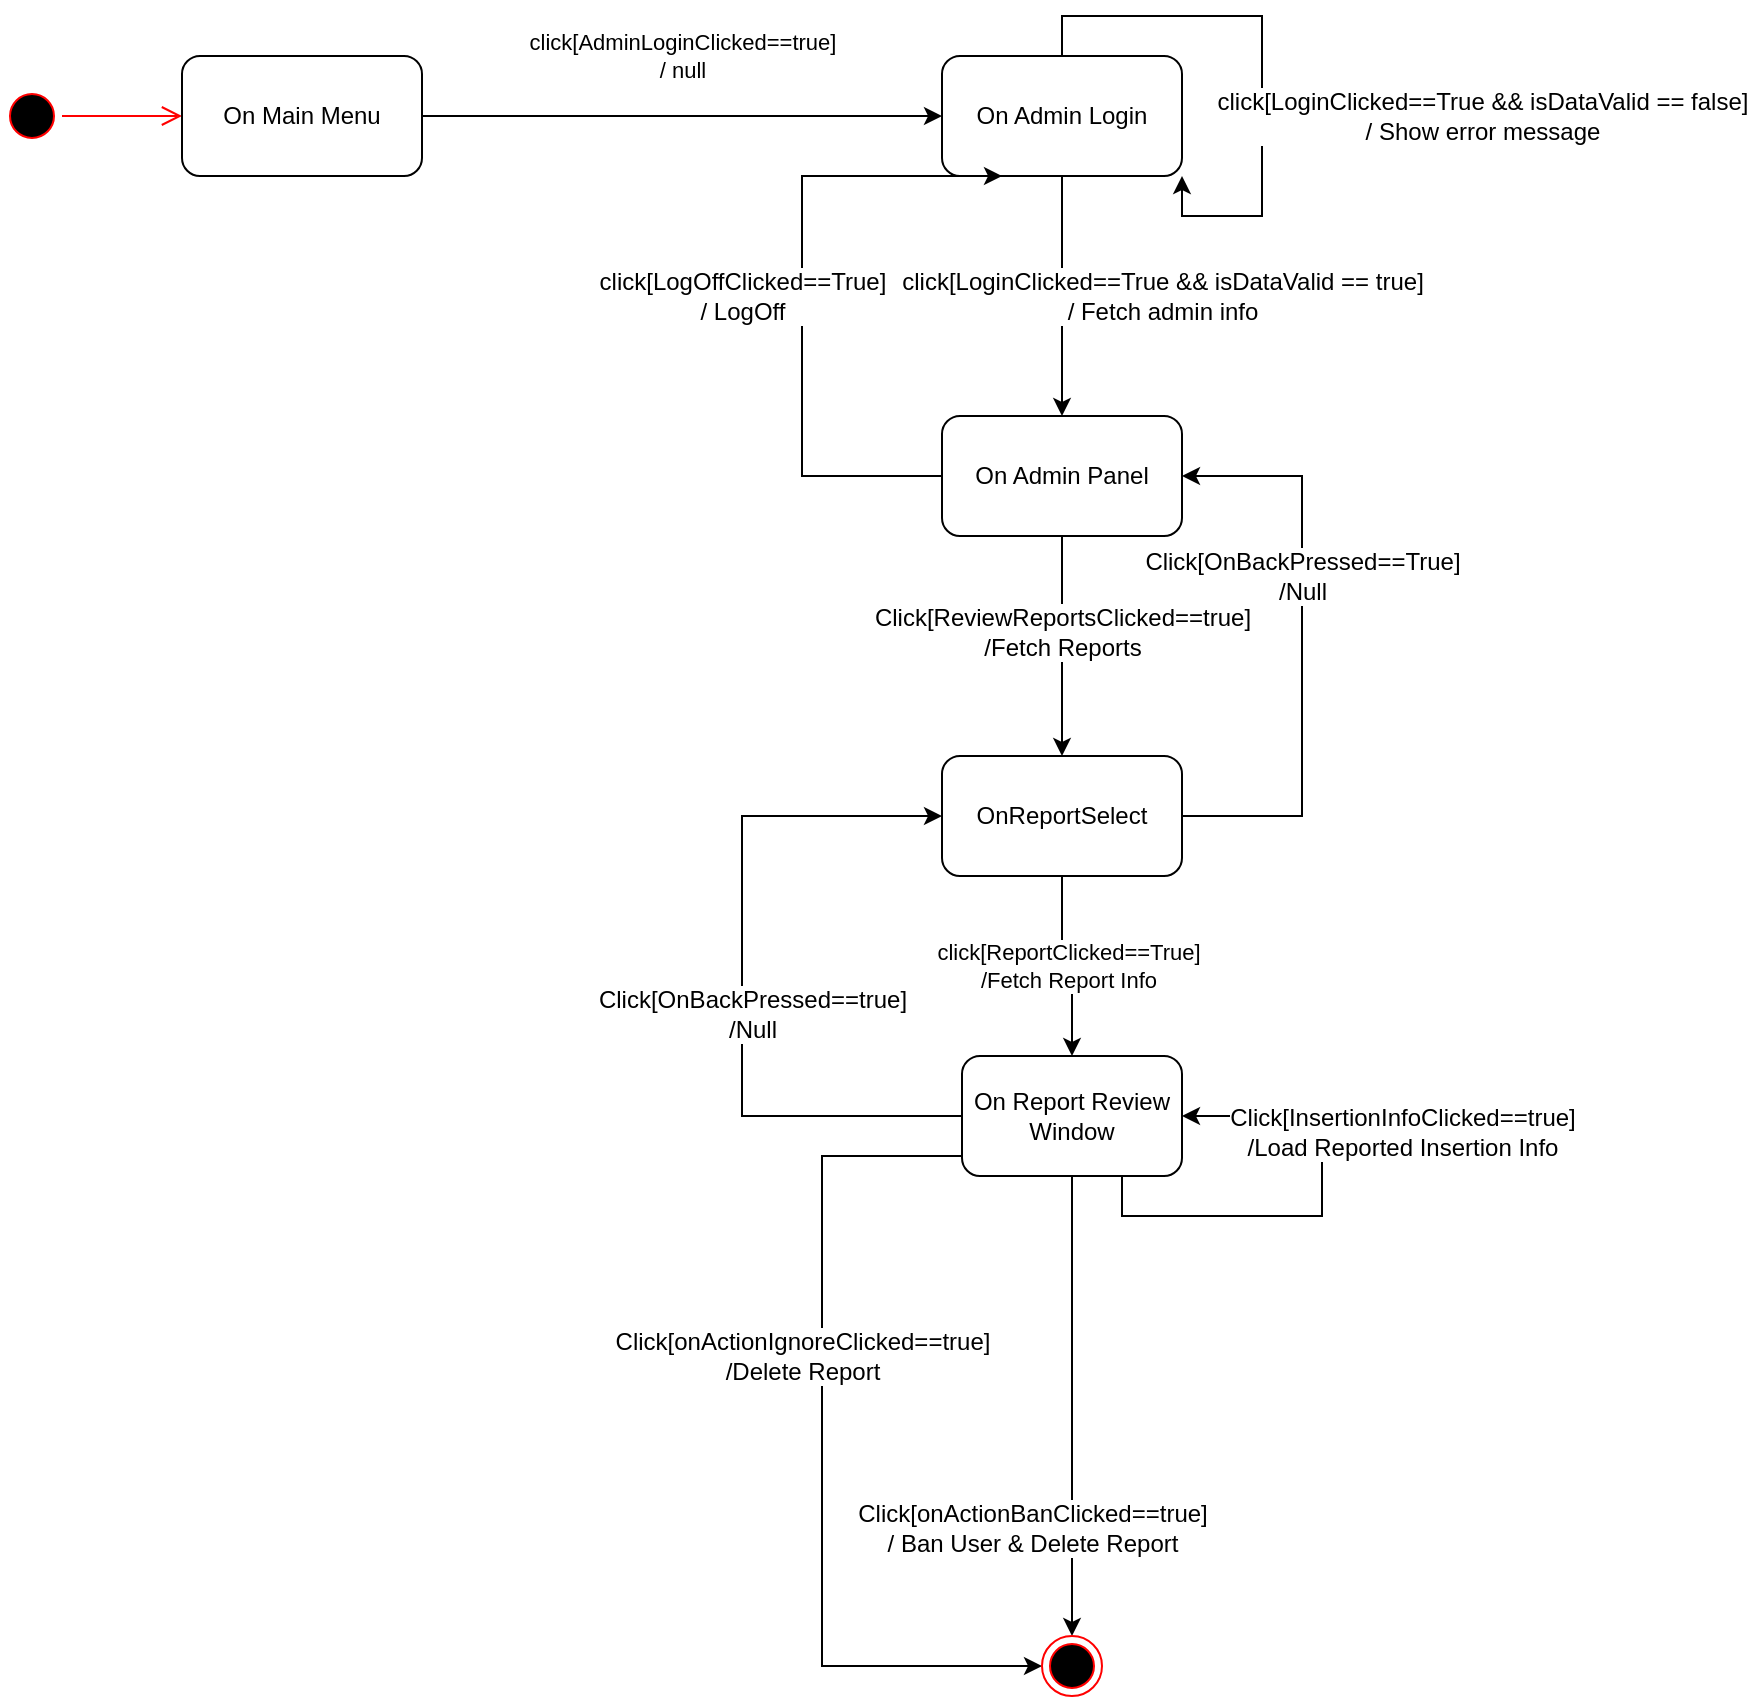 <mxfile version="12.4.3" type="device" pages="1"><diagram id="C95TOgXuj9wVYb7dIQU0" name="Page-1"><mxGraphModel dx="2048" dy="780" grid="1" gridSize="10" guides="1" tooltips="1" connect="1" arrows="1" fold="1" page="1" pageScale="1" pageWidth="827" pageHeight="1169" math="0" shadow="0"><root><mxCell id="0"/><mxCell id="1" parent="0"/><mxCell id="94voG1-HT71qGpbsWAjW-1" value="" style="ellipse;html=1;shape=startState;fillColor=#000000;strokeColor=#ff0000;" vertex="1" parent="1"><mxGeometry x="20" y="55" width="30" height="30" as="geometry"/></mxCell><mxCell id="94voG1-HT71qGpbsWAjW-2" value="" style="edgeStyle=orthogonalEdgeStyle;html=1;verticalAlign=bottom;endArrow=open;endSize=8;strokeColor=#ff0000;entryX=0;entryY=0.5;entryDx=0;entryDy=0;" edge="1" source="94voG1-HT71qGpbsWAjW-1" parent="1" target="94voG1-HT71qGpbsWAjW-3"><mxGeometry relative="1" as="geometry"><mxPoint x="140" y="70" as="targetPoint"/></mxGeometry></mxCell><mxCell id="94voG1-HT71qGpbsWAjW-6" value="click[AdminLoginClicked==true]&lt;br&gt;/ null" style="edgeStyle=orthogonalEdgeStyle;rounded=0;orthogonalLoop=1;jettySize=auto;html=1;entryX=0;entryY=0.5;entryDx=0;entryDy=0;" edge="1" parent="1" source="94voG1-HT71qGpbsWAjW-3" target="94voG1-HT71qGpbsWAjW-5"><mxGeometry y="30" relative="1" as="geometry"><mxPoint as="offset"/></mxGeometry></mxCell><mxCell id="94voG1-HT71qGpbsWAjW-3" value="On Main Menu" style="rounded=1;whiteSpace=wrap;html=1;" vertex="1" parent="1"><mxGeometry x="110" y="40" width="120" height="60" as="geometry"/></mxCell><mxCell id="94voG1-HT71qGpbsWAjW-10" value="&lt;span style=&quot;font-size: 12px&quot;&gt;click[LoginClicked==True &amp;amp;&amp;amp; isDataValid == true]&lt;/span&gt;&lt;br style=&quot;font-size: 12px&quot;&gt;&lt;span style=&quot;font-size: 12px&quot;&gt;/ Fetch admin info&lt;/span&gt;" style="edgeStyle=orthogonalEdgeStyle;rounded=0;orthogonalLoop=1;jettySize=auto;html=1;entryX=0.5;entryY=0;entryDx=0;entryDy=0;" edge="1" parent="1" source="94voG1-HT71qGpbsWAjW-5"><mxGeometry y="50" relative="1" as="geometry"><mxPoint x="550" y="220" as="targetPoint"/><mxPoint as="offset"/></mxGeometry></mxCell><mxCell id="94voG1-HT71qGpbsWAjW-5" value="On Admin Login" style="rounded=1;whiteSpace=wrap;html=1;" vertex="1" parent="1"><mxGeometry x="490" y="40" width="120" height="60" as="geometry"/></mxCell><mxCell id="94voG1-HT71qGpbsWAjW-7" style="edgeStyle=orthogonalEdgeStyle;rounded=0;orthogonalLoop=1;jettySize=auto;html=1;entryX=1;entryY=1;entryDx=0;entryDy=0;" edge="1" parent="1" source="94voG1-HT71qGpbsWAjW-5" target="94voG1-HT71qGpbsWAjW-5"><mxGeometry relative="1" as="geometry"><Array as="points"><mxPoint x="550" y="20"/><mxPoint x="650" y="20"/><mxPoint x="650" y="120"/><mxPoint x="610" y="120"/></Array></mxGeometry></mxCell><mxCell id="94voG1-HT71qGpbsWAjW-8" value="click[LoginClicked==True &amp;amp;&amp;amp; isDataValid == false]&lt;br&gt;/ Show error message" style="text;html=1;align=center;verticalAlign=middle;resizable=0;points=[];;labelBackgroundColor=#ffffff;" vertex="1" connectable="0" parent="94voG1-HT71qGpbsWAjW-7"><mxGeometry x="0.021" y="-3" relative="1" as="geometry"><mxPoint x="113" y="27" as="offset"/></mxGeometry></mxCell><mxCell id="94voG1-HT71qGpbsWAjW-36" style="edgeStyle=orthogonalEdgeStyle;rounded=0;orthogonalLoop=1;jettySize=auto;html=1;entryX=0.25;entryY=1;entryDx=0;entryDy=0;" edge="1" parent="1" source="94voG1-HT71qGpbsWAjW-35" target="94voG1-HT71qGpbsWAjW-5"><mxGeometry relative="1" as="geometry"><Array as="points"><mxPoint x="420" y="250"/><mxPoint x="420" y="100"/></Array></mxGeometry></mxCell><mxCell id="94voG1-HT71qGpbsWAjW-37" value="click[LogOffClicked==True]&lt;br&gt;/ LogOff" style="text;html=1;align=center;verticalAlign=middle;resizable=0;points=[];;labelBackgroundColor=#ffffff;" vertex="1" connectable="0" parent="94voG1-HT71qGpbsWAjW-36"><mxGeometry x="-0.231" y="-3" relative="1" as="geometry"><mxPoint x="-33" y="-37" as="offset"/></mxGeometry></mxCell><mxCell id="94voG1-HT71qGpbsWAjW-39" style="edgeStyle=orthogonalEdgeStyle;rounded=0;orthogonalLoop=1;jettySize=auto;html=1;entryX=0.5;entryY=0;entryDx=0;entryDy=0;" edge="1" parent="1" source="94voG1-HT71qGpbsWAjW-35" target="94voG1-HT71qGpbsWAjW-38"><mxGeometry relative="1" as="geometry"/></mxCell><mxCell id="94voG1-HT71qGpbsWAjW-40" value="Click[ReviewReportsClicked==true]&lt;br&gt;/Fetch Reports" style="text;html=1;align=center;verticalAlign=middle;resizable=0;points=[];;labelBackgroundColor=#ffffff;" vertex="1" connectable="0" parent="94voG1-HT71qGpbsWAjW-39"><mxGeometry x="0.246" y="-1" relative="1" as="geometry"><mxPoint x="1" y="-21" as="offset"/></mxGeometry></mxCell><mxCell id="94voG1-HT71qGpbsWAjW-35" value="On Admin Panel" style="rounded=1;whiteSpace=wrap;html=1;" vertex="1" parent="1"><mxGeometry x="490" y="220" width="120" height="60" as="geometry"/></mxCell><mxCell id="94voG1-HT71qGpbsWAjW-41" style="edgeStyle=orthogonalEdgeStyle;rounded=0;orthogonalLoop=1;jettySize=auto;html=1;entryX=1;entryY=0.5;entryDx=0;entryDy=0;" edge="1" parent="1" source="94voG1-HT71qGpbsWAjW-38" target="94voG1-HT71qGpbsWAjW-35"><mxGeometry relative="1" as="geometry"><Array as="points"><mxPoint x="670" y="420"/><mxPoint x="670" y="250"/></Array></mxGeometry></mxCell><mxCell id="94voG1-HT71qGpbsWAjW-42" value="Click[OnBackPressed==True]&lt;br&gt;/Null" style="text;html=1;align=center;verticalAlign=middle;resizable=0;points=[];;labelBackgroundColor=#ffffff;" vertex="1" connectable="0" parent="94voG1-HT71qGpbsWAjW-41"><mxGeometry x="0.245" relative="1" as="geometry"><mxPoint as="offset"/></mxGeometry></mxCell><mxCell id="94voG1-HT71qGpbsWAjW-44" value="click[ReportClicked==True]&lt;br&gt;/Fetch Report Info" style="edgeStyle=orthogonalEdgeStyle;rounded=0;orthogonalLoop=1;jettySize=auto;html=1;entryX=0.5;entryY=0;entryDx=0;entryDy=0;" edge="1" parent="1" source="94voG1-HT71qGpbsWAjW-38" target="94voG1-HT71qGpbsWAjW-43"><mxGeometry relative="1" as="geometry"/></mxCell><mxCell id="94voG1-HT71qGpbsWAjW-38" value="OnReportSelect" style="rounded=1;whiteSpace=wrap;html=1;" vertex="1" parent="1"><mxGeometry x="490" y="390" width="120" height="60" as="geometry"/></mxCell><mxCell id="94voG1-HT71qGpbsWAjW-45" style="edgeStyle=orthogonalEdgeStyle;rounded=0;orthogonalLoop=1;jettySize=auto;html=1;entryX=1;entryY=0.5;entryDx=0;entryDy=0;" edge="1" parent="1" source="94voG1-HT71qGpbsWAjW-43" target="94voG1-HT71qGpbsWAjW-43"><mxGeometry relative="1" as="geometry"><mxPoint x="550" y="680" as="targetPoint"/><Array as="points"><mxPoint x="580" y="620"/><mxPoint x="680" y="620"/><mxPoint x="680" y="570"/></Array></mxGeometry></mxCell><mxCell id="94voG1-HT71qGpbsWAjW-46" value="Click[InsertionInfoClicked==true]&lt;br&gt;/Load Reported Insertion Info" style="text;html=1;align=center;verticalAlign=middle;resizable=0;points=[];;labelBackgroundColor=#ffffff;" vertex="1" connectable="0" parent="94voG1-HT71qGpbsWAjW-45"><mxGeometry x="0.156" y="2" relative="1" as="geometry"><mxPoint x="42" y="-24" as="offset"/></mxGeometry></mxCell><mxCell id="94voG1-HT71qGpbsWAjW-47" style="edgeStyle=orthogonalEdgeStyle;rounded=0;orthogonalLoop=1;jettySize=auto;html=1;entryX=0;entryY=0.5;entryDx=0;entryDy=0;" edge="1" parent="1" source="94voG1-HT71qGpbsWAjW-43" target="94voG1-HT71qGpbsWAjW-38"><mxGeometry relative="1" as="geometry"><Array as="points"><mxPoint x="390" y="570"/><mxPoint x="390" y="420"/></Array></mxGeometry></mxCell><mxCell id="94voG1-HT71qGpbsWAjW-48" value="Click[OnBackPressed==true]&lt;br&gt;/Null" style="text;html=1;align=center;verticalAlign=middle;resizable=0;points=[];;labelBackgroundColor=#ffffff;" vertex="1" connectable="0" parent="94voG1-HT71qGpbsWAjW-47"><mxGeometry x="-0.103" y="-5" relative="1" as="geometry"><mxPoint as="offset"/></mxGeometry></mxCell><mxCell id="94voG1-HT71qGpbsWAjW-49" style="edgeStyle=orthogonalEdgeStyle;rounded=0;orthogonalLoop=1;jettySize=auto;html=1;entryX=0;entryY=0.5;entryDx=0;entryDy=0;" edge="1" parent="1" source="94voG1-HT71qGpbsWAjW-43" target="94voG1-HT71qGpbsWAjW-54"><mxGeometry relative="1" as="geometry"><mxPoint x="430" y="680" as="targetPoint"/><Array as="points"><mxPoint x="430" y="590"/><mxPoint x="430" y="845"/></Array></mxGeometry></mxCell><mxCell id="94voG1-HT71qGpbsWAjW-50" value="Click[onActionIgnoreClicked==true]&lt;br&gt;/Delete Report" style="text;html=1;align=center;verticalAlign=middle;resizable=0;points=[];;labelBackgroundColor=#ffffff;" vertex="1" connectable="0" parent="94voG1-HT71qGpbsWAjW-49"><mxGeometry x="0.122" y="2" relative="1" as="geometry"><mxPoint x="-12" y="-74" as="offset"/></mxGeometry></mxCell><mxCell id="94voG1-HT71qGpbsWAjW-51" style="edgeStyle=orthogonalEdgeStyle;rounded=0;orthogonalLoop=1;jettySize=auto;html=1;" edge="1" parent="1" source="94voG1-HT71qGpbsWAjW-43"><mxGeometry relative="1" as="geometry"><mxPoint x="555" y="830" as="targetPoint"/><Array as="points"><mxPoint x="555" y="660"/></Array></mxGeometry></mxCell><mxCell id="94voG1-HT71qGpbsWAjW-52" value="Click[onActionBanClicked==true]&lt;br&gt;/ Ban User &amp;amp; Delete Report" style="text;html=1;align=center;verticalAlign=middle;resizable=0;points=[];;labelBackgroundColor=#ffffff;" vertex="1" connectable="0" parent="94voG1-HT71qGpbsWAjW-51"><mxGeometry x="0.094" relative="1" as="geometry"><mxPoint x="-20" y="50" as="offset"/></mxGeometry></mxCell><mxCell id="94voG1-HT71qGpbsWAjW-43" value="On Report Review Window" style="rounded=1;whiteSpace=wrap;html=1;" vertex="1" parent="1"><mxGeometry x="500" y="540" width="110" height="60" as="geometry"/></mxCell><mxCell id="94voG1-HT71qGpbsWAjW-54" value="" style="ellipse;html=1;shape=endState;fillColor=#000000;strokeColor=#ff0000;" vertex="1" parent="1"><mxGeometry x="540" y="830" width="30" height="30" as="geometry"/></mxCell></root></mxGraphModel></diagram></mxfile>